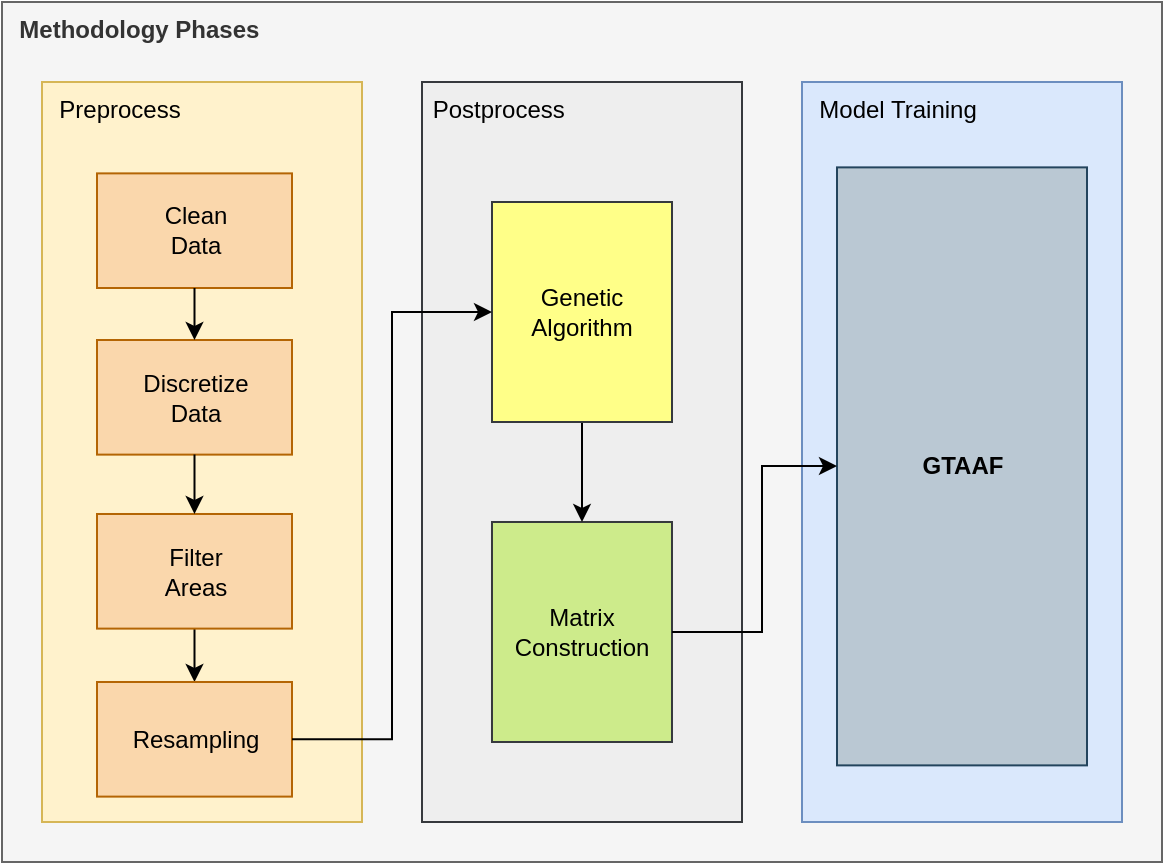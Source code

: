 <mxfile version="23.0.2" type="device">
  <diagram name="Página-1" id="uAnbATEjNzbg1E-TgKnV">
    <mxGraphModel dx="1374" dy="843" grid="1" gridSize="10" guides="1" tooltips="1" connect="1" arrows="1" fold="1" page="1" pageScale="1" pageWidth="827" pageHeight="1169" math="0" shadow="0">
      <root>
        <mxCell id="0" />
        <mxCell id="1" parent="0" />
        <mxCell id="Dptlz2PRCcSpFc9EAY_W-1" value="&lt;b&gt;&amp;nbsp; Methodology Phases&lt;/b&gt;" style="rounded=0;whiteSpace=wrap;html=1;fillColor=#f5f5f5;fontColor=#333333;strokeColor=#666666;verticalAlign=top;align=left;" parent="1" vertex="1">
          <mxGeometry x="170" y="110" width="580" height="430" as="geometry" />
        </mxCell>
        <mxCell id="Fwl7ajU-SFP8siu2tE5E-9" value="" style="group" parent="1" vertex="1" connectable="0">
          <mxGeometry x="190" y="150" width="160" height="370" as="geometry" />
        </mxCell>
        <mxCell id="bFJMQcvxy0cHlTDQ9agu-11" value="&amp;nbsp; Preprocess" style="rounded=0;whiteSpace=wrap;html=1;fillColor=#fff2cc;strokeColor=#d6b656;verticalAlign=top;align=left;" parent="Fwl7ajU-SFP8siu2tE5E-9" vertex="1">
          <mxGeometry width="160" height="370" as="geometry" />
        </mxCell>
        <mxCell id="Dptlz2PRCcSpFc9EAY_W-2" value="Clean&lt;br&gt;Data" style="rounded=0;whiteSpace=wrap;html=1;fillColor=#fad7ac;strokeColor=#b46504;" parent="Fwl7ajU-SFP8siu2tE5E-9" vertex="1">
          <mxGeometry x="27.5" y="45.69" width="97.5" height="57.31" as="geometry" />
        </mxCell>
        <mxCell id="Dptlz2PRCcSpFc9EAY_W-3" value="Discretize&lt;br style=&quot;border-color: var(--border-color);&quot;&gt;Data" style="rounded=0;whiteSpace=wrap;html=1;fillColor=#fad7ac;strokeColor=#b46504;" parent="Fwl7ajU-SFP8siu2tE5E-9" vertex="1">
          <mxGeometry x="27.5" y="129" width="97.5" height="57.31" as="geometry" />
        </mxCell>
        <mxCell id="K_sD0TF-WQ0UjtZ2ncFo-3" value="" style="edgeStyle=orthogonalEdgeStyle;rounded=0;orthogonalLoop=1;jettySize=auto;html=1;" parent="Fwl7ajU-SFP8siu2tE5E-9" source="bFJMQcvxy0cHlTDQ9agu-1" target="K_sD0TF-WQ0UjtZ2ncFo-1" edge="1">
          <mxGeometry relative="1" as="geometry" />
        </mxCell>
        <mxCell id="bFJMQcvxy0cHlTDQ9agu-1" value="Filter&lt;br&gt;Areas" style="rounded=0;whiteSpace=wrap;html=1;fillColor=#fad7ac;strokeColor=#b46504;" parent="Fwl7ajU-SFP8siu2tE5E-9" vertex="1">
          <mxGeometry x="27.5" y="215.996" width="97.5" height="57.31" as="geometry" />
        </mxCell>
        <mxCell id="bFJMQcvxy0cHlTDQ9agu-2" value="" style="edgeStyle=orthogonalEdgeStyle;rounded=0;orthogonalLoop=1;jettySize=auto;html=1;" parent="Fwl7ajU-SFP8siu2tE5E-9" source="Dptlz2PRCcSpFc9EAY_W-2" target="Dptlz2PRCcSpFc9EAY_W-3" edge="1">
          <mxGeometry relative="1" as="geometry" />
        </mxCell>
        <mxCell id="bFJMQcvxy0cHlTDQ9agu-3" value="" style="edgeStyle=orthogonalEdgeStyle;rounded=0;orthogonalLoop=1;jettySize=auto;html=1;" parent="Fwl7ajU-SFP8siu2tE5E-9" source="Dptlz2PRCcSpFc9EAY_W-3" target="bFJMQcvxy0cHlTDQ9agu-1" edge="1">
          <mxGeometry relative="1" as="geometry" />
        </mxCell>
        <mxCell id="K_sD0TF-WQ0UjtZ2ncFo-1" value="Resampling" style="rounded=0;whiteSpace=wrap;html=1;fillColor=#fad7ac;strokeColor=#b46504;" parent="Fwl7ajU-SFP8siu2tE5E-9" vertex="1">
          <mxGeometry x="27.5" y="299.996" width="97.5" height="57.31" as="geometry" />
        </mxCell>
        <mxCell id="Fwl7ajU-SFP8siu2tE5E-10" value="" style="group" parent="1" vertex="1" connectable="0">
          <mxGeometry x="380" y="150" width="190" height="370" as="geometry" />
        </mxCell>
        <mxCell id="bFJMQcvxy0cHlTDQ9agu-38" value="&amp;nbsp;Postprocess" style="rounded=0;whiteSpace=wrap;html=1;fillColor=#eeeeee;strokeColor=#36393d;verticalAlign=top;align=left;" parent="Fwl7ajU-SFP8siu2tE5E-10" vertex="1">
          <mxGeometry width="160" height="370.0" as="geometry" />
        </mxCell>
        <mxCell id="bFJMQcvxy0cHlTDQ9agu-8" value="Matrix Construction" style="rounded=0;whiteSpace=wrap;html=1;fillColor=#cdeb8b;strokeColor=#36393d;" parent="Fwl7ajU-SFP8siu2tE5E-10" vertex="1">
          <mxGeometry x="34.996" y="219.996" width="90" height="110" as="geometry" />
        </mxCell>
        <mxCell id="K_sD0TF-WQ0UjtZ2ncFo-5" value="" style="edgeStyle=orthogonalEdgeStyle;rounded=0;orthogonalLoop=1;jettySize=auto;html=1;" parent="Fwl7ajU-SFP8siu2tE5E-10" source="Fwl7ajU-SFP8siu2tE5E-8" target="bFJMQcvxy0cHlTDQ9agu-8" edge="1">
          <mxGeometry relative="1" as="geometry" />
        </mxCell>
        <mxCell id="Fwl7ajU-SFP8siu2tE5E-8" value="Genetic Algorithm" style="rounded=0;whiteSpace=wrap;html=1;fillColor=#ffff88;strokeColor=#36393d;" parent="Fwl7ajU-SFP8siu2tE5E-10" vertex="1">
          <mxGeometry x="35" y="60" width="90" height="110" as="geometry" />
        </mxCell>
        <mxCell id="bFJMQcvxy0cHlTDQ9agu-20" value="&amp;nbsp; Model Training" style="rounded=0;whiteSpace=wrap;html=1;fillColor=#dae8fc;strokeColor=#6c8ebf;verticalAlign=top;align=left;" parent="1" vertex="1">
          <mxGeometry x="570" y="150" width="160" height="370" as="geometry" />
        </mxCell>
        <mxCell id="Fwl7ajU-SFP8siu2tE5E-27" value="" style="group" parent="1" vertex="1" connectable="0">
          <mxGeometry x="587.5" y="174" width="125" height="320" as="geometry" />
        </mxCell>
        <mxCell id="bFJMQcvxy0cHlTDQ9agu-41" value="&lt;b&gt;GTAAF&lt;/b&gt;" style="rounded=0;whiteSpace=wrap;html=1;fillColor=#bac8d3;strokeColor=#23445d;" parent="Fwl7ajU-SFP8siu2tE5E-27" vertex="1">
          <mxGeometry y="18.69" width="125" height="299" as="geometry" />
        </mxCell>
        <mxCell id="K_sD0TF-WQ0UjtZ2ncFo-4" value="" style="edgeStyle=orthogonalEdgeStyle;rounded=0;orthogonalLoop=1;jettySize=auto;html=1;entryX=0;entryY=0.5;entryDx=0;entryDy=0;" parent="1" source="K_sD0TF-WQ0UjtZ2ncFo-1" target="Fwl7ajU-SFP8siu2tE5E-8" edge="1">
          <mxGeometry relative="1" as="geometry" />
        </mxCell>
        <mxCell id="Ugmzmn-Kv2tqHcY_Pb3a-1" value="" style="edgeStyle=orthogonalEdgeStyle;rounded=0;orthogonalLoop=1;jettySize=auto;html=1;" parent="1" source="bFJMQcvxy0cHlTDQ9agu-8" target="bFJMQcvxy0cHlTDQ9agu-41" edge="1">
          <mxGeometry relative="1" as="geometry">
            <Array as="points">
              <mxPoint x="550" y="425" />
              <mxPoint x="550" y="342" />
            </Array>
          </mxGeometry>
        </mxCell>
      </root>
    </mxGraphModel>
  </diagram>
</mxfile>
